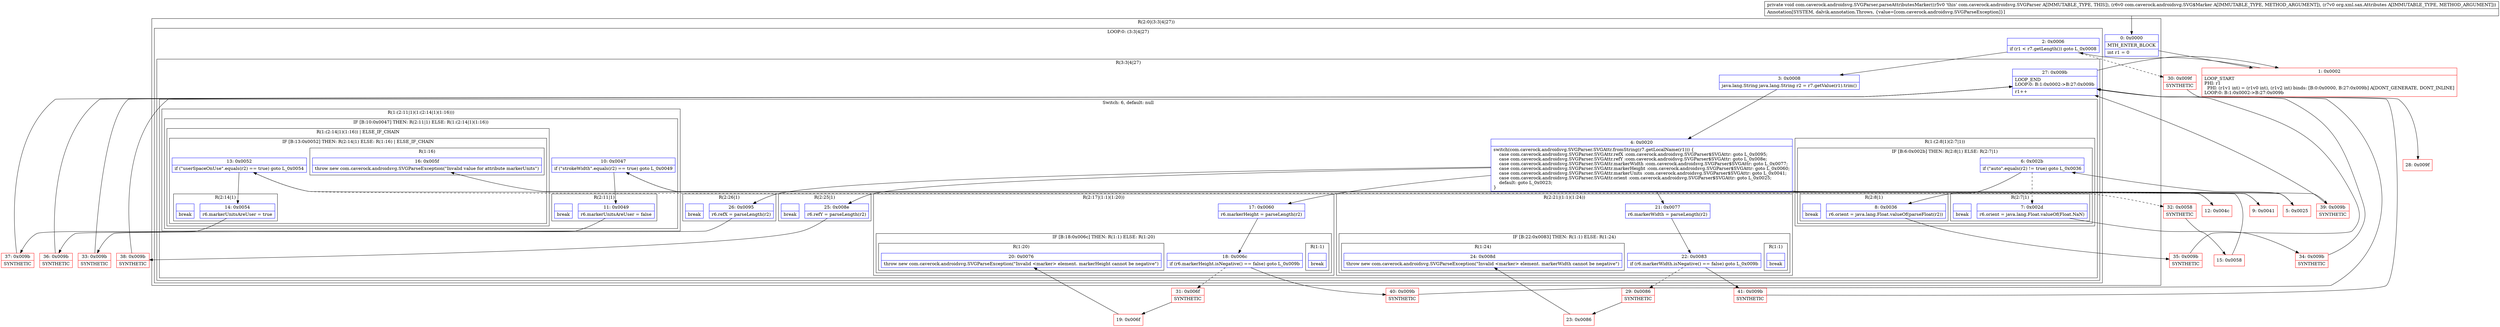 digraph "CFG forcom.caverock.androidsvg.SVGParser.parseAttributesMarker(Lcom\/caverock\/androidsvg\/SVG$Marker;Lorg\/xml\/sax\/Attributes;)V" {
subgraph cluster_Region_897763739 {
label = "R(2:0|(3:3|4|27))";
node [shape=record,color=blue];
Node_0 [shape=record,label="{0\:\ 0x0000|MTH_ENTER_BLOCK\l|int r1 = 0\l}"];
subgraph cluster_LoopRegion_1768065535 {
label = "LOOP:0: (3:3|4|27)";
node [shape=record,color=blue];
Node_2 [shape=record,label="{2\:\ 0x0006|if (r1 \< r7.getLength()) goto L_0x0008\l}"];
subgraph cluster_Region_1185146984 {
label = "R(3:3|4|27)";
node [shape=record,color=blue];
Node_3 [shape=record,label="{3\:\ 0x0008|java.lang.String java.lang.String r2 = r7.getValue(r1).trim()\l}"];
subgraph cluster_SwitchRegion_1905669597 {
label = "Switch: 6, default: null";
node [shape=record,color=blue];
Node_4 [shape=record,label="{4\:\ 0x0020|switch(com.caverock.androidsvg.SVGParser.SVGAttr.fromString(r7.getLocalName(r1))) \{\l    case com.caverock.androidsvg.SVGParser.SVGAttr.refX :com.caverock.androidsvg.SVGParser$SVGAttr: goto L_0x0095;\l    case com.caverock.androidsvg.SVGParser.SVGAttr.refY :com.caverock.androidsvg.SVGParser$SVGAttr: goto L_0x008e;\l    case com.caverock.androidsvg.SVGParser.SVGAttr.markerWidth :com.caverock.androidsvg.SVGParser$SVGAttr: goto L_0x0077;\l    case com.caverock.androidsvg.SVGParser.SVGAttr.markerHeight :com.caverock.androidsvg.SVGParser$SVGAttr: goto L_0x0060;\l    case com.caverock.androidsvg.SVGParser.SVGAttr.markerUnits :com.caverock.androidsvg.SVGParser$SVGAttr: goto L_0x0041;\l    case com.caverock.androidsvg.SVGParser.SVGAttr.orient :com.caverock.androidsvg.SVGParser$SVGAttr: goto L_0x0025;\l    default: goto L_0x0023;\l\}\l}"];
subgraph cluster_Region_1392239717 {
label = "R(2:26|1)";
node [shape=record,color=blue];
Node_26 [shape=record,label="{26\:\ 0x0095|r6.refX = parseLength(r2)\l}"];
Node_InsnContainer_1183665957 [shape=record,label="{|break\l}"];
}
subgraph cluster_Region_791388852 {
label = "R(2:25|1)";
node [shape=record,color=blue];
Node_25 [shape=record,label="{25\:\ 0x008e|r6.refY = parseLength(r2)\l}"];
Node_InsnContainer_323205285 [shape=record,label="{|break\l}"];
}
subgraph cluster_Region_1980952465 {
label = "R(2:21|(1:1)(1:24))";
node [shape=record,color=blue];
Node_21 [shape=record,label="{21\:\ 0x0077|r6.markerWidth = parseLength(r2)\l}"];
subgraph cluster_IfRegion_1142242976 {
label = "IF [B:22:0x0083] THEN: R(1:1) ELSE: R(1:24)";
node [shape=record,color=blue];
Node_22 [shape=record,label="{22\:\ 0x0083|if (r6.markerWidth.isNegative() == false) goto L_0x009b\l}"];
subgraph cluster_Region_1839649731 {
label = "R(1:1)";
node [shape=record,color=blue];
Node_InsnContainer_1098800437 [shape=record,label="{|break\l}"];
}
subgraph cluster_Region_1341543215 {
label = "R(1:24)";
node [shape=record,color=blue];
Node_24 [shape=record,label="{24\:\ 0x008d|throw new com.caverock.androidsvg.SVGParseException(\"Invalid \<marker\> element. markerWidth cannot be negative\")\l}"];
}
}
}
subgraph cluster_Region_921310291 {
label = "R(2:17|(1:1)(1:20))";
node [shape=record,color=blue];
Node_17 [shape=record,label="{17\:\ 0x0060|r6.markerHeight = parseLength(r2)\l}"];
subgraph cluster_IfRegion_578524239 {
label = "IF [B:18:0x006c] THEN: R(1:1) ELSE: R(1:20)";
node [shape=record,color=blue];
Node_18 [shape=record,label="{18\:\ 0x006c|if (r6.markerHeight.isNegative() == false) goto L_0x009b\l}"];
subgraph cluster_Region_2040034056 {
label = "R(1:1)";
node [shape=record,color=blue];
Node_InsnContainer_1245454075 [shape=record,label="{|break\l}"];
}
subgraph cluster_Region_925782968 {
label = "R(1:20)";
node [shape=record,color=blue];
Node_20 [shape=record,label="{20\:\ 0x0076|throw new com.caverock.androidsvg.SVGParseException(\"Invalid \<marker\> element. markerHeight cannot be negative\")\l}"];
}
}
}
subgraph cluster_Region_1233740030 {
label = "R(1:(2:11|1)(1:(2:14|1)(1:16)))";
node [shape=record,color=blue];
subgraph cluster_IfRegion_993986087 {
label = "IF [B:10:0x0047] THEN: R(2:11|1) ELSE: R(1:(2:14|1)(1:16))";
node [shape=record,color=blue];
Node_10 [shape=record,label="{10\:\ 0x0047|if (\"strokeWidth\".equals(r2) == true) goto L_0x0049\l}"];
subgraph cluster_Region_1932745460 {
label = "R(2:11|1)";
node [shape=record,color=blue];
Node_11 [shape=record,label="{11\:\ 0x0049|r6.markerUnitsAreUser = false\l}"];
Node_InsnContainer_1498565039 [shape=record,label="{|break\l}"];
}
subgraph cluster_Region_480535214 {
label = "R(1:(2:14|1)(1:16)) | ELSE_IF_CHAIN\l";
node [shape=record,color=blue];
subgraph cluster_IfRegion_1232289270 {
label = "IF [B:13:0x0052] THEN: R(2:14|1) ELSE: R(1:16) | ELSE_IF_CHAIN\l";
node [shape=record,color=blue];
Node_13 [shape=record,label="{13\:\ 0x0052|if (\"userSpaceOnUse\".equals(r2) == true) goto L_0x0054\l}"];
subgraph cluster_Region_505970516 {
label = "R(2:14|1)";
node [shape=record,color=blue];
Node_14 [shape=record,label="{14\:\ 0x0054|r6.markerUnitsAreUser = true\l}"];
Node_InsnContainer_2007327391 [shape=record,label="{|break\l}"];
}
subgraph cluster_Region_1014055669 {
label = "R(1:16)";
node [shape=record,color=blue];
Node_16 [shape=record,label="{16\:\ 0x005f|throw new com.caverock.androidsvg.SVGParseException(\"Invalid value for attribute markerUnits\")\l}"];
}
}
}
}
}
subgraph cluster_Region_67106503 {
label = "R(1:(2:8|1)(2:7|1))";
node [shape=record,color=blue];
subgraph cluster_IfRegion_679230766 {
label = "IF [B:6:0x002b] THEN: R(2:8|1) ELSE: R(2:7|1)";
node [shape=record,color=blue];
Node_6 [shape=record,label="{6\:\ 0x002b|if (\"auto\".equals(r2) != true) goto L_0x0036\l}"];
subgraph cluster_Region_1314061566 {
label = "R(2:8|1)";
node [shape=record,color=blue];
Node_8 [shape=record,label="{8\:\ 0x0036|r6.orient = java.lang.Float.valueOf(parseFloat(r2))\l}"];
Node_InsnContainer_1584458547 [shape=record,label="{|break\l}"];
}
subgraph cluster_Region_43899896 {
label = "R(2:7|1)";
node [shape=record,color=blue];
Node_7 [shape=record,label="{7\:\ 0x002d|r6.orient = java.lang.Float.valueOf(Float.NaN)\l}"];
Node_InsnContainer_885868468 [shape=record,label="{|break\l}"];
}
}
}
}
Node_27 [shape=record,label="{27\:\ 0x009b|LOOP_END\lLOOP:0: B:1:0x0002\-\>B:27:0x009b\l|r1++\l}"];
}
}
}
Node_1 [shape=record,color=red,label="{1\:\ 0x0002|LOOP_START\lPHI: r1 \l  PHI: (r1v1 int) = (r1v0 int), (r1v2 int) binds: [B:0:0x0000, B:27:0x009b] A[DONT_GENERATE, DONT_INLINE]\lLOOP:0: B:1:0x0002\-\>B:27:0x009b\l}"];
Node_5 [shape=record,color=red,label="{5\:\ 0x0025}"];
Node_9 [shape=record,color=red,label="{9\:\ 0x0041}"];
Node_12 [shape=record,color=red,label="{12\:\ 0x004c}"];
Node_15 [shape=record,color=red,label="{15\:\ 0x0058}"];
Node_19 [shape=record,color=red,label="{19\:\ 0x006f}"];
Node_23 [shape=record,color=red,label="{23\:\ 0x0086}"];
Node_28 [shape=record,color=red,label="{28\:\ 0x009f}"];
Node_29 [shape=record,color=red,label="{29\:\ 0x0086|SYNTHETIC\l}"];
Node_30 [shape=record,color=red,label="{30\:\ 0x009f|SYNTHETIC\l}"];
Node_31 [shape=record,color=red,label="{31\:\ 0x006f|SYNTHETIC\l}"];
Node_32 [shape=record,color=red,label="{32\:\ 0x0058|SYNTHETIC\l}"];
Node_33 [shape=record,color=red,label="{33\:\ 0x009b|SYNTHETIC\l}"];
Node_34 [shape=record,color=red,label="{34\:\ 0x009b|SYNTHETIC\l}"];
Node_35 [shape=record,color=red,label="{35\:\ 0x009b|SYNTHETIC\l}"];
Node_36 [shape=record,color=red,label="{36\:\ 0x009b|SYNTHETIC\l}"];
Node_37 [shape=record,color=red,label="{37\:\ 0x009b|SYNTHETIC\l}"];
Node_38 [shape=record,color=red,label="{38\:\ 0x009b|SYNTHETIC\l}"];
Node_39 [shape=record,color=red,label="{39\:\ 0x009b|SYNTHETIC\l}"];
Node_40 [shape=record,color=red,label="{40\:\ 0x009b|SYNTHETIC\l}"];
Node_41 [shape=record,color=red,label="{41\:\ 0x009b|SYNTHETIC\l}"];
MethodNode[shape=record,label="{private void com.caverock.androidsvg.SVGParser.parseAttributesMarker((r5v0 'this' com.caverock.androidsvg.SVGParser A[IMMUTABLE_TYPE, THIS]), (r6v0 com.caverock.androidsvg.SVG$Marker A[IMMUTABLE_TYPE, METHOD_ARGUMENT]), (r7v0 org.xml.sax.Attributes A[IMMUTABLE_TYPE, METHOD_ARGUMENT]))  | Annotation[SYSTEM, dalvik.annotation.Throws, \{value=[com.caverock.androidsvg.SVGParseException]\}]\l}"];
MethodNode -> Node_0;
Node_0 -> Node_1;
Node_2 -> Node_3;
Node_2 -> Node_30[style=dashed];
Node_3 -> Node_4;
Node_4 -> Node_5;
Node_4 -> Node_9;
Node_4 -> Node_17;
Node_4 -> Node_21;
Node_4 -> Node_25;
Node_4 -> Node_26;
Node_4 -> Node_39;
Node_26 -> Node_33;
Node_25 -> Node_38;
Node_21 -> Node_22;
Node_22 -> Node_29[style=dashed];
Node_22 -> Node_41;
Node_17 -> Node_18;
Node_18 -> Node_31[style=dashed];
Node_18 -> Node_40;
Node_10 -> Node_11;
Node_10 -> Node_12[style=dashed];
Node_11 -> Node_36;
Node_13 -> Node_14;
Node_13 -> Node_32[style=dashed];
Node_14 -> Node_37;
Node_6 -> Node_7[style=dashed];
Node_6 -> Node_8;
Node_8 -> Node_35;
Node_7 -> Node_34;
Node_27 -> Node_1;
Node_1 -> Node_2;
Node_5 -> Node_6;
Node_9 -> Node_10;
Node_12 -> Node_13;
Node_15 -> Node_16;
Node_19 -> Node_20;
Node_23 -> Node_24;
Node_29 -> Node_23;
Node_30 -> Node_28;
Node_31 -> Node_19;
Node_32 -> Node_15;
Node_33 -> Node_27;
Node_34 -> Node_27;
Node_35 -> Node_27;
Node_36 -> Node_27;
Node_37 -> Node_27;
Node_38 -> Node_27;
Node_39 -> Node_27;
Node_40 -> Node_27;
Node_41 -> Node_27;
}

